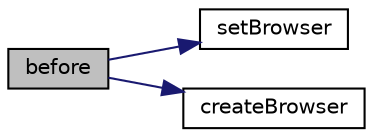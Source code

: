 digraph "before"
{
  edge [fontname="Helvetica",fontsize="10",labelfontname="Helvetica",labelfontsize="10"];
  node [fontname="Helvetica",fontsize="10",shape=record];
  rankdir="LR";
  Node1 [label="before",height=0.2,width=0.4,color="black", fillcolor="grey75", style="filled" fontcolor="black"];
  Node1 -> Node2 [color="midnightblue",fontsize="10",style="solid",fontname="Helvetica"];
  Node2 [label="setBrowser",height=0.2,width=0.4,color="black", fillcolor="white", style="filled",URL="$class_web_test_case.html#a5f89ae10cebb53906b88ada63cf626ca"];
  Node1 -> Node3 [color="midnightblue",fontsize="10",style="solid",fontname="Helvetica"];
  Node3 [label="createBrowser",height=0.2,width=0.4,color="black", fillcolor="white", style="filled",URL="$class_web_test_case.html#a7c36a2a972222cbb115db323a952dbc8"];
}
